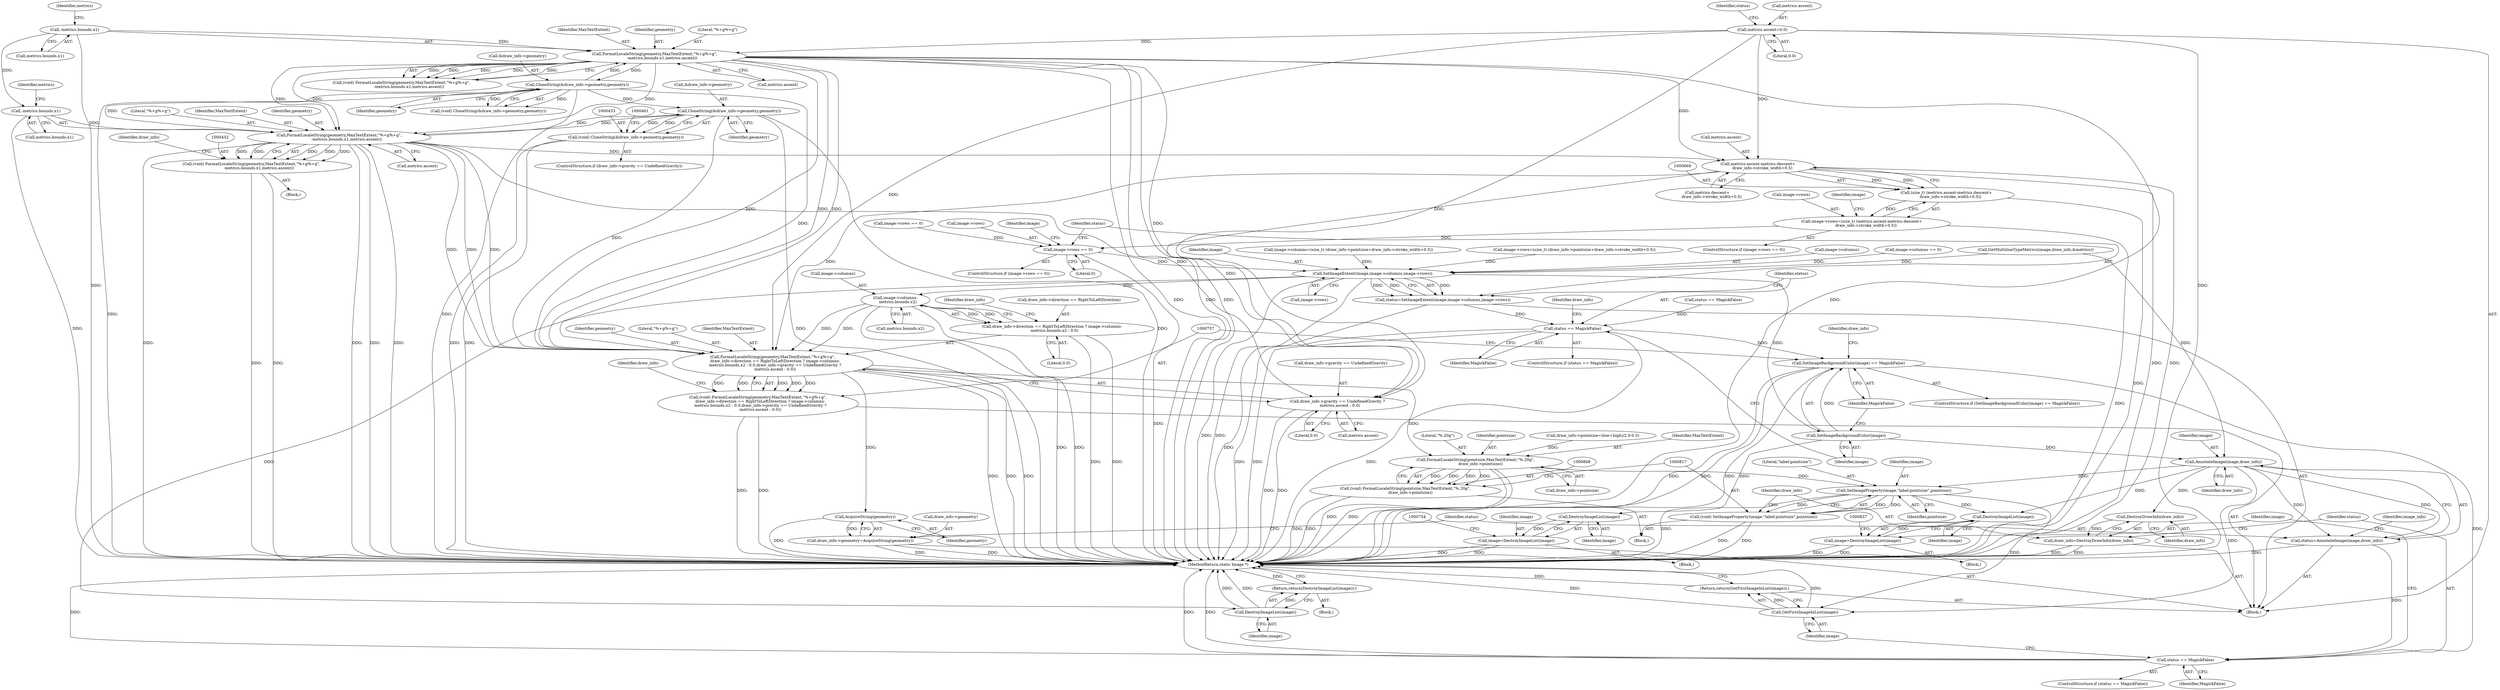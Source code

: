 digraph "0_ImageMagick_0474237508f39c4f783208123431815f1ededb76@pointer" {
"1000454" [label="(Call,CloneString(&draw_info->geometry,geometry))"];
"1000314" [label="(Call,CloneString(&draw_info->geometry,geometry))"];
"1000293" [label="(Call,FormatLocaleString(geometry,MaxTextExtent,\"%+g%+g\",\n            -metrics.bounds.x1,metrics.ascent))"];
"1000297" [label="(Call,-metrics.bounds.x1)"];
"1000205" [label="(Call,metrics.ascent=0.0)"];
"1000433" [label="(Call,FormatLocaleString(geometry,MaxTextExtent,\"%+g%+g\",\n            -metrics.bounds.x1,metrics.ascent))"];
"1000454" [label="(Call,CloneString(&draw_info->geometry,geometry))"];
"1000437" [label="(Call,-metrics.bounds.x1)"];
"1000431" [label="(Call,(void) FormatLocaleString(geometry,MaxTextExtent,\"%+g%+g\",\n            -metrics.bounds.x1,metrics.ascent))"];
"1000452" [label="(Call,(void) CloneString(&draw_info->geometry,geometry))"];
"1000758" [label="(Call,FormatLocaleString(geometry,MaxTextExtent,\"%+g%+g\",\n    draw_info->direction == RightToLeftDirection ? image->columns-\n    metrics.bounds.x2 : 0.0,draw_info->gravity == UndefinedGravity ?\n    metrics.ascent : 0.0))"];
"1000756" [label="(Call,(void) FormatLocaleString(geometry,MaxTextExtent,\"%+g%+g\",\n    draw_info->direction == RightToLeftDirection ? image->columns-\n    metrics.bounds.x2 : 0.0,draw_info->gravity == UndefinedGravity ?\n    metrics.ascent : 0.0))"];
"1000792" [label="(Call,AcquireString(geometry))"];
"1000788" [label="(Call,draw_info->geometry=AcquireString(geometry))"];
"1000809" [label="(Call,FormatLocaleString(pointsize,MaxTextExtent,\"%.20g\",\n        draw_info->pointsize))"];
"1000807" [label="(Call,(void) FormatLocaleString(pointsize,MaxTextExtent,\"%.20g\",\n        draw_info->pointsize))"];
"1000818" [label="(Call,SetImageProperty(image,\"label:pointsize\",pointsize))"];
"1000816" [label="(Call,(void) SetImageProperty(image,\"label:pointsize\",pointsize))"];
"1000833" [label="(Call,DestroyImageList(image))"];
"1000831" [label="(Call,image=DestroyImageList(image))"];
"1000840" [label="(Call,GetFirstImageInList(image))"];
"1000839" [label="(Return,return(GetFirstImageInList(image));)"];
"1000670" [label="(Call,metrics.ascent-metrics.descent+\n       draw_info->stroke_width+0.5)"];
"1000668" [label="(Call,(size_t) (metrics.ascent-metrics.descent+\n       draw_info->stroke_width+0.5))"];
"1000664" [label="(Call,image->rows=(size_t) (metrics.ascent-metrics.descent+\n       draw_info->stroke_width+0.5))"];
"1000684" [label="(Call,image->rows == 0)"];
"1000706" [label="(Call,SetImageExtent(image,image->columns,image->rows))"];
"1000704" [label="(Call,status=SetImageExtent(image,image->columns,image->rows))"];
"1000715" [label="(Call,status == MagickFalse)"];
"1000733" [label="(Call,SetImageBackgroundColor(image) == MagickFalse)"];
"1000827" [label="(Call,status == MagickFalse)"];
"1000730" [label="(Call,DestroyImageList(image))"];
"1000729" [label="(Return,return(DestroyImageList(image));)"];
"1000734" [label="(Call,SetImageBackgroundColor(image))"];
"1000750" [label="(Call,DestroyImageList(image))"];
"1000748" [label="(Call,image=DestroyImageList(image))"];
"1000796" [label="(Call,AnnotateImage(image,draw_info))"];
"1000794" [label="(Call,status=AnnotateImage(image,draw_info))"];
"1000824" [label="(Call,DestroyDrawInfo(draw_info))"];
"1000822" [label="(Call,draw_info=DestroyDrawInfo(draw_info))"];
"1000768" [label="(Call,image->columns-\n    metrics.bounds.x2)"];
"1000762" [label="(Call,draw_info->direction == RightToLeftDirection ? image->columns-\n    metrics.bounds.x2 : 0.0)"];
"1000778" [label="(Call,draw_info->gravity == UndefinedGravity ?\n    metrics.ascent : 0.0)"];
"1000438" [label="(Call,metrics.bounds.x1)"];
"1000784" [label="(Call,metrics.ascent)"];
"1000706" [label="(Call,SetImageExtent(image,image->columns,image->rows))"];
"1000689" [label="(Call,image->rows=(size_t) (draw_info->pointsize+draw_info->stroke_width+0.5))"];
"1000436" [label="(Literal,\"%+g%+g\")"];
"1000751" [label="(Identifier,image)"];
"1000839" [label="(Return,return(GetFirstImageInList(image));)"];
"1000668" [label="(Call,(size_t) (metrics.ascent-metrics.descent+\n       draw_info->stroke_width+0.5))"];
"1000714" [label="(ControlStructure,if (status == MagickFalse))"];
"1000295" [label="(Identifier,MaxTextExtent)"];
"1000756" [label="(Call,(void) FormatLocaleString(geometry,MaxTextExtent,\"%+g%+g\",\n    draw_info->direction == RightToLeftDirection ? image->columns-\n    metrics.bounds.x2 : 0.0,draw_info->gravity == UndefinedGravity ?\n    metrics.ascent : 0.0))"];
"1000708" [label="(Call,image->columns)"];
"1000769" [label="(Call,image->columns)"];
"1000294" [label="(Identifier,geometry)"];
"1000594" [label="(Call,status == MagickFalse)"];
"1000797" [label="(Identifier,image)"];
"1000816" [label="(Call,(void) SetImageProperty(image,\"label:pointsize\",pointsize))"];
"1000821" [label="(Identifier,pointsize)"];
"1000736" [label="(Identifier,MagickFalse)"];
"1000825" [label="(Identifier,draw_info)"];
"1000659" [label="(Call,image->rows == 0)"];
"1000820" [label="(Literal,\"label:pointsize\")"];
"1000718" [label="(Block,)"];
"1000435" [label="(Identifier,MaxTextExtent)"];
"1000777" [label="(Literal,0.0)"];
"1000790" [label="(Identifier,draw_info)"];
"1000819" [label="(Identifier,image)"];
"1000664" [label="(Call,image->rows=(size_t) (metrics.ascent-metrics.descent+\n       draw_info->stroke_width+0.5))"];
"1000704" [label="(Call,status=SetImageExtent(image,image->columns,image->rows))"];
"1000205" [label="(Call,metrics.ascent=0.0)"];
"1000638" [label="(Call,image->columns == 0)"];
"1000734" [label="(Call,SetImageBackgroundColor(image))"];
"1000431" [label="(Call,(void) FormatLocaleString(geometry,MaxTextExtent,\"%+g%+g\",\n            -metrics.bounds.x1,metrics.ascent))"];
"1000739" [label="(Identifier,draw_info)"];
"1000759" [label="(Identifier,geometry)"];
"1000715" [label="(Call,status == MagickFalse)"];
"1000789" [label="(Call,draw_info->geometry)"];
"1000421" [label="(Block,)"];
"1000455" [label="(Call,&draw_info->geometry)"];
"1000683" [label="(ControlStructure,if (image->rows == 0))"];
"1000832" [label="(Identifier,image)"];
"1000671" [label="(Call,metrics.ascent)"];
"1000658" [label="(ControlStructure,if (image->rows == 0))"];
"1000830" [label="(Block,)"];
"1000315" [label="(Call,&draw_info->geometry)"];
"1000296" [label="(Literal,\"%+g%+g\")"];
"1000206" [label="(Call,metrics.ascent)"];
"1000761" [label="(Literal,\"%+g%+g\")"];
"1000802" [label="(Identifier,image_info)"];
"1000685" [label="(Call,image->rows)"];
"1000750" [label="(Call,DestroyImageList(image))"];
"1000826" [label="(ControlStructure,if (status == MagickFalse))"];
"1000813" [label="(Call,draw_info->pointsize)"];
"1000840" [label="(Call,GetFirstImageInList(image))"];
"1000828" [label="(Identifier,status)"];
"1000297" [label="(Call,-metrics.bounds.x1)"];
"1000793" [label="(Identifier,geometry)"];
"1000312" [label="(Call,(void) CloneString(&draw_info->geometry,geometry))"];
"1000778" [label="(Call,draw_info->gravity == UndefinedGravity ?\n    metrics.ascent : 0.0)"];
"1000795" [label="(Identifier,status)"];
"1000670" [label="(Call,metrics.ascent-metrics.descent+\n       draw_info->stroke_width+0.5)"];
"1000798" [label="(Identifier,draw_info)"];
"1000809" [label="(Call,FormatLocaleString(pointsize,MaxTextExtent,\"%.20g\",\n        draw_info->pointsize))"];
"1000711" [label="(Call,image->rows)"];
"1000211" [label="(Identifier,status)"];
"1000720" [label="(Identifier,draw_info)"];
"1000291" [label="(Call,(void) FormatLocaleString(geometry,MaxTextExtent,\"%+g%+g\",\n            -metrics.bounds.x1,metrics.ascent))"];
"1000768" [label="(Call,image->columns-\n    metrics.bounds.x2)"];
"1000731" [label="(Identifier,image)"];
"1000575" [label="(Call,draw_info->pointsize=(low+high)/2.0-0.5)"];
"1000758" [label="(Call,FormatLocaleString(geometry,MaxTextExtent,\"%+g%+g\",\n    draw_info->direction == RightToLeftDirection ? image->columns-\n    metrics.bounds.x2 : 0.0,draw_info->gravity == UndefinedGravity ?\n    metrics.ascent : 0.0))"];
"1000665" [label="(Call,image->rows)"];
"1000831" [label="(Call,image=DestroyImageList(image))"];
"1000209" [label="(Literal,0.0)"];
"1000805" [label="(Block,)"];
"1000686" [label="(Identifier,image)"];
"1000588" [label="(Call,GetMultilineTypeMetrics(image,draw_info,&metrics))"];
"1000822" [label="(Call,draw_info=DestroyDrawInfo(draw_info))"];
"1000842" [label="(MethodReturn,static Image *)"];
"1000796" [label="(Call,AnnotateImage(image,draw_info))"];
"1000730" [label="(Call,DestroyImageList(image))"];
"1000684" [label="(Call,image->rows == 0)"];
"1000303" [label="(Call,metrics.ascent)"];
"1000763" [label="(Call,draw_info->direction == RightToLeftDirection)"];
"1000319" [label="(Identifier,geometry)"];
"1000833" [label="(Call,DestroyImageList(image))"];
"1000841" [label="(Identifier,image)"];
"1000737" [label="(Block,)"];
"1000735" [label="(Identifier,image)"];
"1000293" [label="(Call,FormatLocaleString(geometry,MaxTextExtent,\"%+g%+g\",\n            -metrics.bounds.x1,metrics.ascent))"];
"1000772" [label="(Call,metrics.bounds.x2)"];
"1000314" [label="(Call,CloneString(&draw_info->geometry,geometry))"];
"1000459" [label="(Identifier,geometry)"];
"1000818" [label="(Call,SetImageProperty(image,\"label:pointsize\",pointsize))"];
"1000452" [label="(Call,(void) CloneString(&draw_info->geometry,geometry))"];
"1000437" [label="(Call,-metrics.bounds.x1)"];
"1000106" [label="(Block,)"];
"1000707" [label="(Identifier,image)"];
"1000298" [label="(Call,metrics.bounds.x1)"];
"1000792" [label="(Call,AcquireString(geometry))"];
"1000716" [label="(Identifier,status)"];
"1000824" [label="(Call,DestroyDrawInfo(draw_info))"];
"1000827" [label="(Call,status == MagickFalse)"];
"1000729" [label="(Return,return(DestroyImageList(image));)"];
"1000811" [label="(Identifier,MaxTextExtent)"];
"1000749" [label="(Identifier,image)"];
"1000446" [label="(ControlStructure,if (draw_info->gravity == UndefinedGravity))"];
"1000733" [label="(Call,SetImageBackgroundColor(image) == MagickFalse)"];
"1000762" [label="(Call,draw_info->direction == RightToLeftDirection ? image->columns-\n    metrics.bounds.x2 : 0.0)"];
"1000812" [label="(Literal,\"%.20g\")"];
"1000794" [label="(Call,status=AnnotateImage(image,draw_info))"];
"1000787" [label="(Literal,0.0)"];
"1000444" [label="(Identifier,metrics)"];
"1000304" [label="(Identifier,metrics)"];
"1000705" [label="(Identifier,status)"];
"1000691" [label="(Identifier,image)"];
"1000434" [label="(Identifier,geometry)"];
"1000781" [label="(Identifier,draw_info)"];
"1000643" [label="(Call,image->columns=(size_t) (draw_info->pointsize+draw_info->stroke_width+0.5))"];
"1000823" [label="(Identifier,draw_info)"];
"1000760" [label="(Identifier,MaxTextExtent)"];
"1000674" [label="(Call,metrics.descent+\n       draw_info->stroke_width+0.5)"];
"1000748" [label="(Call,image=DestroyImageList(image))"];
"1000449" [label="(Identifier,draw_info)"];
"1000433" [label="(Call,FormatLocaleString(geometry,MaxTextExtent,\"%+g%+g\",\n            -metrics.bounds.x1,metrics.ascent))"];
"1000454" [label="(Call,CloneString(&draw_info->geometry,geometry))"];
"1000688" [label="(Literal,0)"];
"1000717" [label="(Identifier,MagickFalse)"];
"1000834" [label="(Identifier,image)"];
"1000788" [label="(Call,draw_info->geometry=AcquireString(geometry))"];
"1000732" [label="(ControlStructure,if (SetImageBackgroundColor(image) == MagickFalse))"];
"1000807" [label="(Call,(void) FormatLocaleString(pointsize,MaxTextExtent,\"%.20g\",\n        draw_info->pointsize))"];
"1000829" [label="(Identifier,MagickFalse)"];
"1000779" [label="(Call,draw_info->gravity == UndefinedGravity)"];
"1000810" [label="(Identifier,pointsize)"];
"1000443" [label="(Call,metrics.ascent)"];
"1000454" -> "1000452"  [label="AST: "];
"1000454" -> "1000459"  [label="CFG: "];
"1000455" -> "1000454"  [label="AST: "];
"1000459" -> "1000454"  [label="AST: "];
"1000452" -> "1000454"  [label="CFG: "];
"1000454" -> "1000842"  [label="DDG: "];
"1000454" -> "1000842"  [label="DDG: "];
"1000454" -> "1000433"  [label="DDG: "];
"1000454" -> "1000452"  [label="DDG: "];
"1000454" -> "1000452"  [label="DDG: "];
"1000314" -> "1000454"  [label="DDG: "];
"1000433" -> "1000454"  [label="DDG: "];
"1000454" -> "1000758"  [label="DDG: "];
"1000314" -> "1000312"  [label="AST: "];
"1000314" -> "1000319"  [label="CFG: "];
"1000315" -> "1000314"  [label="AST: "];
"1000319" -> "1000314"  [label="AST: "];
"1000312" -> "1000314"  [label="CFG: "];
"1000314" -> "1000842"  [label="DDG: "];
"1000314" -> "1000842"  [label="DDG: "];
"1000314" -> "1000293"  [label="DDG: "];
"1000314" -> "1000312"  [label="DDG: "];
"1000314" -> "1000312"  [label="DDG: "];
"1000293" -> "1000314"  [label="DDG: "];
"1000314" -> "1000433"  [label="DDG: "];
"1000314" -> "1000758"  [label="DDG: "];
"1000293" -> "1000291"  [label="AST: "];
"1000293" -> "1000303"  [label="CFG: "];
"1000294" -> "1000293"  [label="AST: "];
"1000295" -> "1000293"  [label="AST: "];
"1000296" -> "1000293"  [label="AST: "];
"1000297" -> "1000293"  [label="AST: "];
"1000303" -> "1000293"  [label="AST: "];
"1000291" -> "1000293"  [label="CFG: "];
"1000293" -> "1000842"  [label="DDG: "];
"1000293" -> "1000842"  [label="DDG: "];
"1000293" -> "1000842"  [label="DDG: "];
"1000293" -> "1000842"  [label="DDG: "];
"1000293" -> "1000291"  [label="DDG: "];
"1000293" -> "1000291"  [label="DDG: "];
"1000293" -> "1000291"  [label="DDG: "];
"1000293" -> "1000291"  [label="DDG: "];
"1000293" -> "1000291"  [label="DDG: "];
"1000297" -> "1000293"  [label="DDG: "];
"1000205" -> "1000293"  [label="DDG: "];
"1000293" -> "1000433"  [label="DDG: "];
"1000293" -> "1000433"  [label="DDG: "];
"1000293" -> "1000433"  [label="DDG: "];
"1000293" -> "1000670"  [label="DDG: "];
"1000293" -> "1000758"  [label="DDG: "];
"1000293" -> "1000758"  [label="DDG: "];
"1000293" -> "1000758"  [label="DDG: "];
"1000293" -> "1000778"  [label="DDG: "];
"1000297" -> "1000298"  [label="CFG: "];
"1000298" -> "1000297"  [label="AST: "];
"1000304" -> "1000297"  [label="CFG: "];
"1000297" -> "1000842"  [label="DDG: "];
"1000297" -> "1000437"  [label="DDG: "];
"1000205" -> "1000106"  [label="AST: "];
"1000205" -> "1000209"  [label="CFG: "];
"1000206" -> "1000205"  [label="AST: "];
"1000209" -> "1000205"  [label="AST: "];
"1000211" -> "1000205"  [label="CFG: "];
"1000205" -> "1000842"  [label="DDG: "];
"1000205" -> "1000670"  [label="DDG: "];
"1000205" -> "1000758"  [label="DDG: "];
"1000205" -> "1000778"  [label="DDG: "];
"1000433" -> "1000431"  [label="AST: "];
"1000433" -> "1000443"  [label="CFG: "];
"1000434" -> "1000433"  [label="AST: "];
"1000435" -> "1000433"  [label="AST: "];
"1000436" -> "1000433"  [label="AST: "];
"1000437" -> "1000433"  [label="AST: "];
"1000443" -> "1000433"  [label="AST: "];
"1000431" -> "1000433"  [label="CFG: "];
"1000433" -> "1000842"  [label="DDG: "];
"1000433" -> "1000842"  [label="DDG: "];
"1000433" -> "1000842"  [label="DDG: "];
"1000433" -> "1000842"  [label="DDG: "];
"1000433" -> "1000431"  [label="DDG: "];
"1000433" -> "1000431"  [label="DDG: "];
"1000433" -> "1000431"  [label="DDG: "];
"1000433" -> "1000431"  [label="DDG: "];
"1000433" -> "1000431"  [label="DDG: "];
"1000437" -> "1000433"  [label="DDG: "];
"1000433" -> "1000670"  [label="DDG: "];
"1000433" -> "1000758"  [label="DDG: "];
"1000433" -> "1000758"  [label="DDG: "];
"1000433" -> "1000758"  [label="DDG: "];
"1000433" -> "1000778"  [label="DDG: "];
"1000437" -> "1000438"  [label="CFG: "];
"1000438" -> "1000437"  [label="AST: "];
"1000444" -> "1000437"  [label="CFG: "];
"1000437" -> "1000842"  [label="DDG: "];
"1000431" -> "1000421"  [label="AST: "];
"1000432" -> "1000431"  [label="AST: "];
"1000449" -> "1000431"  [label="CFG: "];
"1000431" -> "1000842"  [label="DDG: "];
"1000431" -> "1000842"  [label="DDG: "];
"1000452" -> "1000446"  [label="AST: "];
"1000453" -> "1000452"  [label="AST: "];
"1000461" -> "1000452"  [label="CFG: "];
"1000452" -> "1000842"  [label="DDG: "];
"1000452" -> "1000842"  [label="DDG: "];
"1000758" -> "1000756"  [label="AST: "];
"1000758" -> "1000778"  [label="CFG: "];
"1000759" -> "1000758"  [label="AST: "];
"1000760" -> "1000758"  [label="AST: "];
"1000761" -> "1000758"  [label="AST: "];
"1000762" -> "1000758"  [label="AST: "];
"1000778" -> "1000758"  [label="AST: "];
"1000756" -> "1000758"  [label="CFG: "];
"1000758" -> "1000842"  [label="DDG: "];
"1000758" -> "1000842"  [label="DDG: "];
"1000758" -> "1000842"  [label="DDG: "];
"1000758" -> "1000756"  [label="DDG: "];
"1000758" -> "1000756"  [label="DDG: "];
"1000758" -> "1000756"  [label="DDG: "];
"1000758" -> "1000756"  [label="DDG: "];
"1000758" -> "1000756"  [label="DDG: "];
"1000768" -> "1000758"  [label="DDG: "];
"1000768" -> "1000758"  [label="DDG: "];
"1000670" -> "1000758"  [label="DDG: "];
"1000758" -> "1000792"  [label="DDG: "];
"1000758" -> "1000809"  [label="DDG: "];
"1000756" -> "1000106"  [label="AST: "];
"1000757" -> "1000756"  [label="AST: "];
"1000790" -> "1000756"  [label="CFG: "];
"1000756" -> "1000842"  [label="DDG: "];
"1000756" -> "1000842"  [label="DDG: "];
"1000792" -> "1000788"  [label="AST: "];
"1000792" -> "1000793"  [label="CFG: "];
"1000793" -> "1000792"  [label="AST: "];
"1000788" -> "1000792"  [label="CFG: "];
"1000792" -> "1000842"  [label="DDG: "];
"1000792" -> "1000788"  [label="DDG: "];
"1000788" -> "1000106"  [label="AST: "];
"1000789" -> "1000788"  [label="AST: "];
"1000795" -> "1000788"  [label="CFG: "];
"1000788" -> "1000842"  [label="DDG: "];
"1000788" -> "1000842"  [label="DDG: "];
"1000809" -> "1000807"  [label="AST: "];
"1000809" -> "1000813"  [label="CFG: "];
"1000810" -> "1000809"  [label="AST: "];
"1000811" -> "1000809"  [label="AST: "];
"1000812" -> "1000809"  [label="AST: "];
"1000813" -> "1000809"  [label="AST: "];
"1000807" -> "1000809"  [label="CFG: "];
"1000809" -> "1000842"  [label="DDG: "];
"1000809" -> "1000842"  [label="DDG: "];
"1000809" -> "1000807"  [label="DDG: "];
"1000809" -> "1000807"  [label="DDG: "];
"1000809" -> "1000807"  [label="DDG: "];
"1000809" -> "1000807"  [label="DDG: "];
"1000575" -> "1000809"  [label="DDG: "];
"1000809" -> "1000818"  [label="DDG: "];
"1000807" -> "1000805"  [label="AST: "];
"1000808" -> "1000807"  [label="AST: "];
"1000817" -> "1000807"  [label="CFG: "];
"1000807" -> "1000842"  [label="DDG: "];
"1000807" -> "1000842"  [label="DDG: "];
"1000818" -> "1000816"  [label="AST: "];
"1000818" -> "1000821"  [label="CFG: "];
"1000819" -> "1000818"  [label="AST: "];
"1000820" -> "1000818"  [label="AST: "];
"1000821" -> "1000818"  [label="AST: "];
"1000816" -> "1000818"  [label="CFG: "];
"1000818" -> "1000842"  [label="DDG: "];
"1000818" -> "1000816"  [label="DDG: "];
"1000818" -> "1000816"  [label="DDG: "];
"1000818" -> "1000816"  [label="DDG: "];
"1000796" -> "1000818"  [label="DDG: "];
"1000818" -> "1000833"  [label="DDG: "];
"1000818" -> "1000840"  [label="DDG: "];
"1000816" -> "1000805"  [label="AST: "];
"1000817" -> "1000816"  [label="AST: "];
"1000823" -> "1000816"  [label="CFG: "];
"1000816" -> "1000842"  [label="DDG: "];
"1000816" -> "1000842"  [label="DDG: "];
"1000833" -> "1000831"  [label="AST: "];
"1000833" -> "1000834"  [label="CFG: "];
"1000834" -> "1000833"  [label="AST: "];
"1000831" -> "1000833"  [label="CFG: "];
"1000833" -> "1000831"  [label="DDG: "];
"1000796" -> "1000833"  [label="DDG: "];
"1000831" -> "1000830"  [label="AST: "];
"1000832" -> "1000831"  [label="AST: "];
"1000837" -> "1000831"  [label="CFG: "];
"1000831" -> "1000842"  [label="DDG: "];
"1000831" -> "1000842"  [label="DDG: "];
"1000840" -> "1000839"  [label="AST: "];
"1000840" -> "1000841"  [label="CFG: "];
"1000841" -> "1000840"  [label="AST: "];
"1000839" -> "1000840"  [label="CFG: "];
"1000840" -> "1000842"  [label="DDG: "];
"1000840" -> "1000842"  [label="DDG: "];
"1000840" -> "1000839"  [label="DDG: "];
"1000796" -> "1000840"  [label="DDG: "];
"1000839" -> "1000106"  [label="AST: "];
"1000842" -> "1000839"  [label="CFG: "];
"1000839" -> "1000842"  [label="DDG: "];
"1000670" -> "1000668"  [label="AST: "];
"1000670" -> "1000674"  [label="CFG: "];
"1000671" -> "1000670"  [label="AST: "];
"1000674" -> "1000670"  [label="AST: "];
"1000668" -> "1000670"  [label="CFG: "];
"1000670" -> "1000842"  [label="DDG: "];
"1000670" -> "1000842"  [label="DDG: "];
"1000670" -> "1000668"  [label="DDG: "];
"1000670" -> "1000668"  [label="DDG: "];
"1000670" -> "1000778"  [label="DDG: "];
"1000668" -> "1000664"  [label="AST: "];
"1000669" -> "1000668"  [label="AST: "];
"1000664" -> "1000668"  [label="CFG: "];
"1000668" -> "1000842"  [label="DDG: "];
"1000668" -> "1000664"  [label="DDG: "];
"1000664" -> "1000658"  [label="AST: "];
"1000665" -> "1000664"  [label="AST: "];
"1000686" -> "1000664"  [label="CFG: "];
"1000664" -> "1000842"  [label="DDG: "];
"1000664" -> "1000684"  [label="DDG: "];
"1000684" -> "1000683"  [label="AST: "];
"1000684" -> "1000688"  [label="CFG: "];
"1000685" -> "1000684"  [label="AST: "];
"1000688" -> "1000684"  [label="AST: "];
"1000691" -> "1000684"  [label="CFG: "];
"1000705" -> "1000684"  [label="CFG: "];
"1000684" -> "1000842"  [label="DDG: "];
"1000659" -> "1000684"  [label="DDG: "];
"1000684" -> "1000706"  [label="DDG: "];
"1000706" -> "1000704"  [label="AST: "];
"1000706" -> "1000711"  [label="CFG: "];
"1000707" -> "1000706"  [label="AST: "];
"1000708" -> "1000706"  [label="AST: "];
"1000711" -> "1000706"  [label="AST: "];
"1000704" -> "1000706"  [label="CFG: "];
"1000706" -> "1000842"  [label="DDG: "];
"1000706" -> "1000842"  [label="DDG: "];
"1000706" -> "1000704"  [label="DDG: "];
"1000706" -> "1000704"  [label="DDG: "];
"1000706" -> "1000704"  [label="DDG: "];
"1000588" -> "1000706"  [label="DDG: "];
"1000638" -> "1000706"  [label="DDG: "];
"1000643" -> "1000706"  [label="DDG: "];
"1000689" -> "1000706"  [label="DDG: "];
"1000706" -> "1000730"  [label="DDG: "];
"1000706" -> "1000734"  [label="DDG: "];
"1000706" -> "1000768"  [label="DDG: "];
"1000704" -> "1000106"  [label="AST: "];
"1000705" -> "1000704"  [label="AST: "];
"1000716" -> "1000704"  [label="CFG: "];
"1000704" -> "1000842"  [label="DDG: "];
"1000704" -> "1000715"  [label="DDG: "];
"1000715" -> "1000714"  [label="AST: "];
"1000715" -> "1000717"  [label="CFG: "];
"1000716" -> "1000715"  [label="AST: "];
"1000717" -> "1000715"  [label="AST: "];
"1000720" -> "1000715"  [label="CFG: "];
"1000735" -> "1000715"  [label="CFG: "];
"1000715" -> "1000842"  [label="DDG: "];
"1000715" -> "1000842"  [label="DDG: "];
"1000715" -> "1000842"  [label="DDG: "];
"1000594" -> "1000715"  [label="DDG: "];
"1000715" -> "1000733"  [label="DDG: "];
"1000733" -> "1000732"  [label="AST: "];
"1000733" -> "1000736"  [label="CFG: "];
"1000734" -> "1000733"  [label="AST: "];
"1000736" -> "1000733"  [label="AST: "];
"1000739" -> "1000733"  [label="CFG: "];
"1000757" -> "1000733"  [label="CFG: "];
"1000733" -> "1000842"  [label="DDG: "];
"1000733" -> "1000842"  [label="DDG: "];
"1000733" -> "1000842"  [label="DDG: "];
"1000734" -> "1000733"  [label="DDG: "];
"1000733" -> "1000827"  [label="DDG: "];
"1000827" -> "1000826"  [label="AST: "];
"1000827" -> "1000829"  [label="CFG: "];
"1000828" -> "1000827"  [label="AST: "];
"1000829" -> "1000827"  [label="AST: "];
"1000832" -> "1000827"  [label="CFG: "];
"1000841" -> "1000827"  [label="CFG: "];
"1000827" -> "1000842"  [label="DDG: "];
"1000827" -> "1000842"  [label="DDG: "];
"1000827" -> "1000842"  [label="DDG: "];
"1000794" -> "1000827"  [label="DDG: "];
"1000730" -> "1000729"  [label="AST: "];
"1000730" -> "1000731"  [label="CFG: "];
"1000731" -> "1000730"  [label="AST: "];
"1000729" -> "1000730"  [label="CFG: "];
"1000730" -> "1000842"  [label="DDG: "];
"1000730" -> "1000842"  [label="DDG: "];
"1000730" -> "1000729"  [label="DDG: "];
"1000729" -> "1000718"  [label="AST: "];
"1000842" -> "1000729"  [label="CFG: "];
"1000729" -> "1000842"  [label="DDG: "];
"1000734" -> "1000735"  [label="CFG: "];
"1000735" -> "1000734"  [label="AST: "];
"1000736" -> "1000734"  [label="CFG: "];
"1000734" -> "1000750"  [label="DDG: "];
"1000734" -> "1000796"  [label="DDG: "];
"1000750" -> "1000748"  [label="AST: "];
"1000750" -> "1000751"  [label="CFG: "];
"1000751" -> "1000750"  [label="AST: "];
"1000748" -> "1000750"  [label="CFG: "];
"1000750" -> "1000748"  [label="DDG: "];
"1000748" -> "1000737"  [label="AST: "];
"1000749" -> "1000748"  [label="AST: "];
"1000754" -> "1000748"  [label="CFG: "];
"1000748" -> "1000842"  [label="DDG: "];
"1000748" -> "1000842"  [label="DDG: "];
"1000796" -> "1000794"  [label="AST: "];
"1000796" -> "1000798"  [label="CFG: "];
"1000797" -> "1000796"  [label="AST: "];
"1000798" -> "1000796"  [label="AST: "];
"1000794" -> "1000796"  [label="CFG: "];
"1000796" -> "1000794"  [label="DDG: "];
"1000796" -> "1000794"  [label="DDG: "];
"1000588" -> "1000796"  [label="DDG: "];
"1000796" -> "1000824"  [label="DDG: "];
"1000794" -> "1000106"  [label="AST: "];
"1000795" -> "1000794"  [label="AST: "];
"1000802" -> "1000794"  [label="CFG: "];
"1000794" -> "1000842"  [label="DDG: "];
"1000824" -> "1000822"  [label="AST: "];
"1000824" -> "1000825"  [label="CFG: "];
"1000825" -> "1000824"  [label="AST: "];
"1000822" -> "1000824"  [label="CFG: "];
"1000824" -> "1000822"  [label="DDG: "];
"1000822" -> "1000106"  [label="AST: "];
"1000823" -> "1000822"  [label="AST: "];
"1000828" -> "1000822"  [label="CFG: "];
"1000822" -> "1000842"  [label="DDG: "];
"1000822" -> "1000842"  [label="DDG: "];
"1000768" -> "1000762"  [label="AST: "];
"1000768" -> "1000772"  [label="CFG: "];
"1000769" -> "1000768"  [label="AST: "];
"1000772" -> "1000768"  [label="AST: "];
"1000762" -> "1000768"  [label="CFG: "];
"1000768" -> "1000842"  [label="DDG: "];
"1000768" -> "1000842"  [label="DDG: "];
"1000768" -> "1000762"  [label="DDG: "];
"1000768" -> "1000762"  [label="DDG: "];
"1000762" -> "1000777"  [label="CFG: "];
"1000763" -> "1000762"  [label="AST: "];
"1000777" -> "1000762"  [label="AST: "];
"1000781" -> "1000762"  [label="CFG: "];
"1000762" -> "1000842"  [label="DDG: "];
"1000762" -> "1000842"  [label="DDG: "];
"1000778" -> "1000784"  [label="CFG: "];
"1000778" -> "1000787"  [label="CFG: "];
"1000779" -> "1000778"  [label="AST: "];
"1000784" -> "1000778"  [label="AST: "];
"1000787" -> "1000778"  [label="AST: "];
"1000778" -> "1000842"  [label="DDG: "];
"1000778" -> "1000842"  [label="DDG: "];
}
